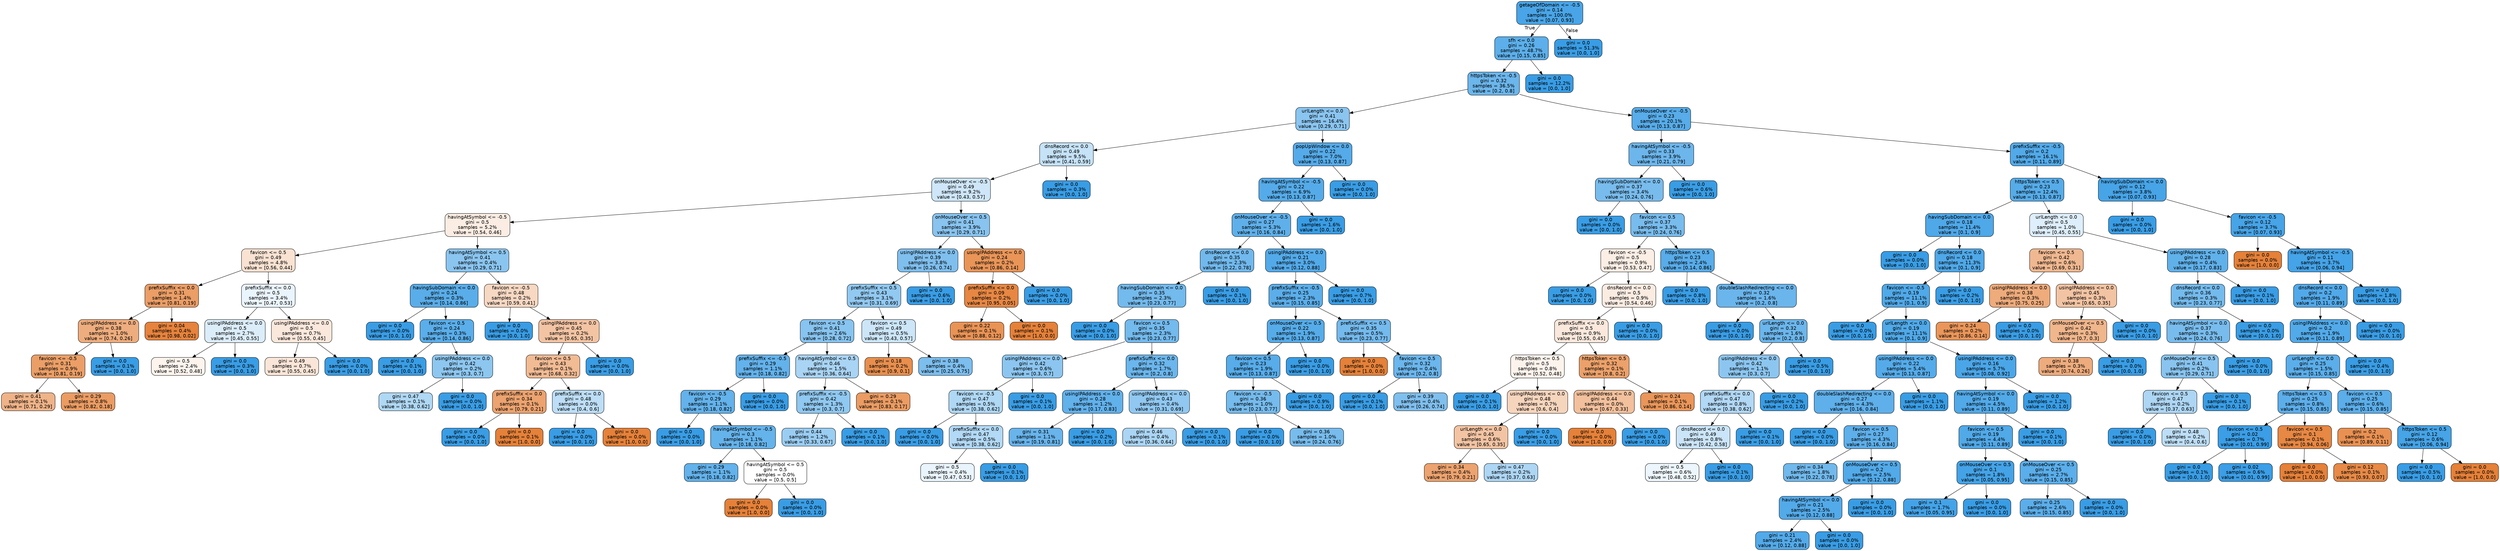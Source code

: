 digraph Tree {
node [shape=box, style="filled, rounded", color="black", fontname=helvetica] ;
edge [fontname=helvetica] ;
0 [label="getageOfDomain <= -0.5\ngini = 0.14\nsamples = 100.0%\nvalue = [0.07, 0.93]", fillcolor="#399de5ea"] ;
1 [label="sfh <= 0.0\ngini = 0.26\nsamples = 48.7%\nvalue = [0.15, 0.85]", fillcolor="#399de5d1"] ;
0 -> 1 [labeldistance=2.5, labelangle=45, headlabel="True"] ;
2 [label="httpsToken <= -0.5\ngini = 0.32\nsamples = 36.5%\nvalue = [0.2, 0.8]", fillcolor="#399de5be"] ;
1 -> 2 ;
3 [label="urlLength <= 0.0\ngini = 0.41\nsamples = 16.4%\nvalue = [0.29, 0.71]", fillcolor="#399de596"] ;
2 -> 3 ;
4 [label="dnsRecord <= 0.0\ngini = 0.49\nsamples = 9.5%\nvalue = [0.41, 0.59]", fillcolor="#399de54a"] ;
3 -> 4 ;
5 [label="onMouseOver <= -0.5\ngini = 0.49\nsamples = 9.2%\nvalue = [0.43, 0.57]", fillcolor="#399de53f"] ;
4 -> 5 ;
6 [label="havingAtSymbol <= -0.5\ngini = 0.5\nsamples = 5.2%\nvalue = [0.54, 0.46]", fillcolor="#e5813924"] ;
5 -> 6 ;
7 [label="favicon <= 0.5\ngini = 0.49\nsamples = 4.8%\nvalue = [0.56, 0.44]", fillcolor="#e581393a"] ;
6 -> 7 ;
8 [label="prefixSuffix <= 0.0\ngini = 0.31\nsamples = 1.4%\nvalue = [0.81, 0.19]", fillcolor="#e58139c4"] ;
7 -> 8 ;
9 [label="usingIPAddress <= 0.0\ngini = 0.38\nsamples = 1.0%\nvalue = [0.74, 0.26]", fillcolor="#e58139a6"] ;
8 -> 9 ;
10 [label="favicon <= -0.5\ngini = 0.31\nsamples = 0.9%\nvalue = [0.81, 0.19]", fillcolor="#e58139c3"] ;
9 -> 10 ;
11 [label="gini = 0.41\nsamples = 0.1%\nvalue = [0.71, 0.29]", fillcolor="#e5813999"] ;
10 -> 11 ;
12 [label="gini = 0.29\nsamples = 0.8%\nvalue = [0.82, 0.18]", fillcolor="#e58139c8"] ;
10 -> 12 ;
13 [label="gini = 0.0\nsamples = 0.1%\nvalue = [0.0, 1.0]", fillcolor="#399de5ff"] ;
9 -> 13 ;
14 [label="gini = 0.04\nsamples = 0.4%\nvalue = [0.98, 0.02]", fillcolor="#e58139fa"] ;
8 -> 14 ;
15 [label="prefixSuffix <= 0.0\ngini = 0.5\nsamples = 3.4%\nvalue = [0.47, 0.53]", fillcolor="#399de51b"] ;
7 -> 15 ;
16 [label="usingIPAddress <= 0.0\ngini = 0.5\nsamples = 2.7%\nvalue = [0.45, 0.55]", fillcolor="#399de52d"] ;
15 -> 16 ;
17 [label="gini = 0.5\nsamples = 2.4%\nvalue = [0.52, 0.48]", fillcolor="#e5813916"] ;
16 -> 17 ;
18 [label="gini = 0.0\nsamples = 0.3%\nvalue = [0.0, 1.0]", fillcolor="#399de5ff"] ;
16 -> 18 ;
19 [label="usingIPAddress <= 0.0\ngini = 0.5\nsamples = 0.7%\nvalue = [0.55, 0.45]", fillcolor="#e581392d"] ;
15 -> 19 ;
20 [label="gini = 0.49\nsamples = 0.7%\nvalue = [0.55, 0.45]", fillcolor="#e5813932"] ;
19 -> 20 ;
21 [label="gini = 0.0\nsamples = 0.0%\nvalue = [0.0, 1.0]", fillcolor="#399de5ff"] ;
19 -> 21 ;
22 [label="havingAtSymbol <= 0.5\ngini = 0.41\nsamples = 0.4%\nvalue = [0.29, 0.71]", fillcolor="#399de596"] ;
6 -> 22 ;
23 [label="havingSubDomain <= 0.0\ngini = 0.24\nsamples = 0.3%\nvalue = [0.14, 0.86]", fillcolor="#399de5d6"] ;
22 -> 23 ;
24 [label="gini = 0.0\nsamples = 0.0%\nvalue = [0.0, 1.0]", fillcolor="#399de5ff"] ;
23 -> 24 ;
25 [label="favicon <= 0.5\ngini = 0.24\nsamples = 0.3%\nvalue = [0.14, 0.86]", fillcolor="#399de5d4"] ;
23 -> 25 ;
26 [label="gini = 0.0\nsamples = 0.1%\nvalue = [0.0, 1.0]", fillcolor="#399de5ff"] ;
25 -> 26 ;
27 [label="usingIPAddress <= 0.0\ngini = 0.42\nsamples = 0.2%\nvalue = [0.3, 0.7]", fillcolor="#399de592"] ;
25 -> 27 ;
28 [label="gini = 0.47\nsamples = 0.1%\nvalue = [0.38, 0.62]", fillcolor="#399de566"] ;
27 -> 28 ;
29 [label="gini = 0.0\nsamples = 0.0%\nvalue = [0.0, 1.0]", fillcolor="#399de5ff"] ;
27 -> 29 ;
30 [label="favicon <= -0.5\ngini = 0.48\nsamples = 0.2%\nvalue = [0.59, 0.41]", fillcolor="#e581394e"] ;
22 -> 30 ;
31 [label="gini = 0.0\nsamples = 0.0%\nvalue = [0.0, 1.0]", fillcolor="#399de5ff"] ;
30 -> 31 ;
32 [label="usingIPAddress <= 0.0\ngini = 0.45\nsamples = 0.2%\nvalue = [0.65, 0.35]", fillcolor="#e5813976"] ;
30 -> 32 ;
33 [label="favicon <= 0.5\ngini = 0.43\nsamples = 0.1%\nvalue = [0.68, 0.32]", fillcolor="#e5813989"] ;
32 -> 33 ;
34 [label="prefixSuffix <= 0.0\ngini = 0.34\nsamples = 0.1%\nvalue = [0.79, 0.21]", fillcolor="#e58139b9"] ;
33 -> 34 ;
35 [label="gini = 0.0\nsamples = 0.0%\nvalue = [0.0, 1.0]", fillcolor="#399de5ff"] ;
34 -> 35 ;
36 [label="gini = 0.0\nsamples = 0.1%\nvalue = [1.0, 0.0]", fillcolor="#e58139ff"] ;
34 -> 36 ;
37 [label="prefixSuffix <= 0.0\ngini = 0.48\nsamples = 0.0%\nvalue = [0.4, 0.6]", fillcolor="#399de555"] ;
33 -> 37 ;
38 [label="gini = 0.0\nsamples = 0.0%\nvalue = [0.0, 1.0]", fillcolor="#399de5ff"] ;
37 -> 38 ;
39 [label="gini = 0.0\nsamples = 0.0%\nvalue = [1.0, 0.0]", fillcolor="#e58139ff"] ;
37 -> 39 ;
40 [label="gini = 0.0\nsamples = 0.0%\nvalue = [0.0, 1.0]", fillcolor="#399de5ff"] ;
32 -> 40 ;
41 [label="onMouseOver <= 0.5\ngini = 0.41\nsamples = 3.9%\nvalue = [0.29, 0.71]", fillcolor="#399de599"] ;
5 -> 41 ;
42 [label="usingIPAddress <= 0.0\ngini = 0.39\nsamples = 3.8%\nvalue = [0.26, 0.74]", fillcolor="#399de5a5"] ;
41 -> 42 ;
43 [label="prefixSuffix <= 0.5\ngini = 0.43\nsamples = 3.1%\nvalue = [0.31, 0.69]", fillcolor="#399de58d"] ;
42 -> 43 ;
44 [label="favicon <= 0.5\ngini = 0.41\nsamples = 2.6%\nvalue = [0.28, 0.72]", fillcolor="#399de59a"] ;
43 -> 44 ;
45 [label="prefixSuffix <= -0.5\ngini = 0.29\nsamples = 1.1%\nvalue = [0.18, 0.82]", fillcolor="#399de5c9"] ;
44 -> 45 ;
46 [label="favicon <= -0.5\ngini = 0.29\nsamples = 1.1%\nvalue = [0.18, 0.82]", fillcolor="#399de5c8"] ;
45 -> 46 ;
47 [label="gini = 0.0\nsamples = 0.0%\nvalue = [0.0, 1.0]", fillcolor="#399de5ff"] ;
46 -> 47 ;
48 [label="havingAtSymbol <= -0.5\ngini = 0.3\nsamples = 1.1%\nvalue = [0.18, 0.82]", fillcolor="#399de5c6"] ;
46 -> 48 ;
49 [label="gini = 0.29\nsamples = 1.1%\nvalue = [0.18, 0.82]", fillcolor="#399de5c8"] ;
48 -> 49 ;
50 [label="havingAtSymbol <= 0.5\ngini = 0.5\nsamples = 0.0%\nvalue = [0.5, 0.5]", fillcolor="#e5813900"] ;
48 -> 50 ;
51 [label="gini = 0.0\nsamples = 0.0%\nvalue = [1.0, 0.0]", fillcolor="#e58139ff"] ;
50 -> 51 ;
52 [label="gini = 0.0\nsamples = 0.0%\nvalue = [0.0, 1.0]", fillcolor="#399de5ff"] ;
50 -> 52 ;
53 [label="gini = 0.0\nsamples = 0.0%\nvalue = [0.0, 1.0]", fillcolor="#399de5ff"] ;
45 -> 53 ;
54 [label="havingAtSymbol <= 0.5\ngini = 0.46\nsamples = 1.5%\nvalue = [0.36, 0.64]", fillcolor="#399de56e"] ;
44 -> 54 ;
55 [label="prefixSuffix <= -0.5\ngini = 0.42\nsamples = 1.3%\nvalue = [0.3, 0.7]", fillcolor="#399de590"] ;
54 -> 55 ;
56 [label="gini = 0.44\nsamples = 1.2%\nvalue = [0.33, 0.67]", fillcolor="#399de581"] ;
55 -> 56 ;
57 [label="gini = 0.0\nsamples = 0.1%\nvalue = [0.0, 1.0]", fillcolor="#399de5ff"] ;
55 -> 57 ;
58 [label="gini = 0.29\nsamples = 0.1%\nvalue = [0.83, 0.17]", fillcolor="#e58139c9"] ;
54 -> 58 ;
59 [label="favicon <= 0.5\ngini = 0.49\nsamples = 0.5%\nvalue = [0.43, 0.57]", fillcolor="#399de541"] ;
43 -> 59 ;
60 [label="gini = 0.18\nsamples = 0.2%\nvalue = [0.9, 0.1]", fillcolor="#e58139e3"] ;
59 -> 60 ;
61 [label="gini = 0.38\nsamples = 0.4%\nvalue = [0.25, 0.75]", fillcolor="#399de5a8"] ;
59 -> 61 ;
62 [label="gini = 0.0\nsamples = 0.6%\nvalue = [0.0, 1.0]", fillcolor="#399de5ff"] ;
42 -> 62 ;
63 [label="usingIPAddress <= 0.0\ngini = 0.24\nsamples = 0.2%\nvalue = [0.86, 0.14]", fillcolor="#e58139d7"] ;
41 -> 63 ;
64 [label="prefixSuffix <= 0.0\ngini = 0.09\nsamples = 0.2%\nvalue = [0.95, 0.05]", fillcolor="#e58139f2"] ;
63 -> 64 ;
65 [label="gini = 0.22\nsamples = 0.1%\nvalue = [0.88, 0.12]", fillcolor="#e58139db"] ;
64 -> 65 ;
66 [label="gini = 0.0\nsamples = 0.1%\nvalue = [1.0, 0.0]", fillcolor="#e58139ff"] ;
64 -> 66 ;
67 [label="gini = 0.0\nsamples = 0.0%\nvalue = [0.0, 1.0]", fillcolor="#399de5ff"] ;
63 -> 67 ;
68 [label="gini = 0.0\nsamples = 0.3%\nvalue = [0.0, 1.0]", fillcolor="#399de5ff"] ;
4 -> 68 ;
69 [label="popUpWindow <= 0.0\ngini = 0.22\nsamples = 7.0%\nvalue = [0.13, 0.87]", fillcolor="#399de5da"] ;
3 -> 69 ;
70 [label="havingAtSymbol <= -0.5\ngini = 0.22\nsamples = 6.9%\nvalue = [0.13, 0.87]", fillcolor="#399de5da"] ;
69 -> 70 ;
71 [label="onMouseOver <= -0.5\ngini = 0.27\nsamples = 5.3%\nvalue = [0.16, 0.84]", fillcolor="#399de5ce"] ;
70 -> 71 ;
72 [label="dnsRecord <= 0.0\ngini = 0.35\nsamples = 2.3%\nvalue = [0.22, 0.78]", fillcolor="#399de5b6"] ;
71 -> 72 ;
73 [label="havingSubDomain <= 0.0\ngini = 0.35\nsamples = 2.3%\nvalue = [0.23, 0.77]", fillcolor="#399de5b4"] ;
72 -> 73 ;
74 [label="gini = 0.0\nsamples = 0.0%\nvalue = [0.0, 1.0]", fillcolor="#399de5ff"] ;
73 -> 74 ;
75 [label="favicon <= 0.5\ngini = 0.35\nsamples = 2.3%\nvalue = [0.23, 0.77]", fillcolor="#399de5b4"] ;
73 -> 75 ;
76 [label="usingIPAddress <= 0.0\ngini = 0.42\nsamples = 0.6%\nvalue = [0.3, 0.7]", fillcolor="#399de594"] ;
75 -> 76 ;
77 [label="favicon <= -0.5\ngini = 0.47\nsamples = 0.5%\nvalue = [0.38, 0.62]", fillcolor="#399de566"] ;
76 -> 77 ;
78 [label="gini = 0.0\nsamples = 0.0%\nvalue = [0.0, 1.0]", fillcolor="#399de5ff"] ;
77 -> 78 ;
79 [label="prefixSuffix <= 0.0\ngini = 0.47\nsamples = 0.5%\nvalue = [0.38, 0.62]", fillcolor="#399de562"] ;
77 -> 79 ;
80 [label="gini = 0.5\nsamples = 0.4%\nvalue = [0.47, 0.53]", fillcolor="#399de51c"] ;
79 -> 80 ;
81 [label="gini = 0.0\nsamples = 0.1%\nvalue = [0.0, 1.0]", fillcolor="#399de5ff"] ;
79 -> 81 ;
82 [label="gini = 0.0\nsamples = 0.1%\nvalue = [0.0, 1.0]", fillcolor="#399de5ff"] ;
76 -> 82 ;
83 [label="prefixSuffix <= 0.0\ngini = 0.32\nsamples = 1.7%\nvalue = [0.2, 0.8]", fillcolor="#399de5be"] ;
75 -> 83 ;
84 [label="usingIPAddress <= 0.0\ngini = 0.28\nsamples = 1.2%\nvalue = [0.17, 0.83]", fillcolor="#399de5cb"] ;
83 -> 84 ;
85 [label="gini = 0.31\nsamples = 1.1%\nvalue = [0.19, 0.81]", fillcolor="#399de5c2"] ;
84 -> 85 ;
86 [label="gini = 0.0\nsamples = 0.2%\nvalue = [0.0, 1.0]", fillcolor="#399de5ff"] ;
84 -> 86 ;
87 [label="usingIPAddress <= 0.0\ngini = 0.43\nsamples = 0.4%\nvalue = [0.31, 0.69]", fillcolor="#399de58e"] ;
83 -> 87 ;
88 [label="gini = 0.46\nsamples = 0.4%\nvalue = [0.36, 0.64]", fillcolor="#399de56d"] ;
87 -> 88 ;
89 [label="gini = 0.0\nsamples = 0.1%\nvalue = [0.0, 1.0]", fillcolor="#399de5ff"] ;
87 -> 89 ;
90 [label="gini = 0.0\nsamples = 0.1%\nvalue = [0.0, 1.0]", fillcolor="#399de5ff"] ;
72 -> 90 ;
91 [label="usingIPAddress <= 0.0\ngini = 0.21\nsamples = 3.0%\nvalue = [0.12, 0.88]", fillcolor="#399de5dd"] ;
71 -> 91 ;
92 [label="prefixSuffix <= -0.5\ngini = 0.25\nsamples = 2.3%\nvalue = [0.15, 0.85]", fillcolor="#399de5d3"] ;
91 -> 92 ;
93 [label="onMouseOver <= 0.5\ngini = 0.22\nsamples = 1.9%\nvalue = [0.13, 0.87]", fillcolor="#399de5d9"] ;
92 -> 93 ;
94 [label="favicon <= 0.5\ngini = 0.23\nsamples = 1.9%\nvalue = [0.13, 0.87]", fillcolor="#399de5d8"] ;
93 -> 94 ;
95 [label="favicon <= -0.5\ngini = 0.36\nsamples = 1.0%\nvalue = [0.23, 0.77]", fillcolor="#399de5b1"] ;
94 -> 95 ;
96 [label="gini = 0.0\nsamples = 0.0%\nvalue = [0.0, 1.0]", fillcolor="#399de5ff"] ;
95 -> 96 ;
97 [label="gini = 0.36\nsamples = 1.0%\nvalue = [0.24, 0.76]", fillcolor="#399de5af"] ;
95 -> 97 ;
98 [label="gini = 0.0\nsamples = 0.9%\nvalue = [0.0, 1.0]", fillcolor="#399de5ff"] ;
94 -> 98 ;
99 [label="gini = 0.0\nsamples = 0.0%\nvalue = [0.0, 1.0]", fillcolor="#399de5ff"] ;
93 -> 99 ;
100 [label="prefixSuffix <= 0.5\ngini = 0.35\nsamples = 0.5%\nvalue = [0.23, 0.77]", fillcolor="#399de5b3"] ;
92 -> 100 ;
101 [label="gini = 0.0\nsamples = 0.0%\nvalue = [1.0, 0.0]", fillcolor="#e58139ff"] ;
100 -> 101 ;
102 [label="favicon <= 0.5\ngini = 0.32\nsamples = 0.4%\nvalue = [0.2, 0.8]", fillcolor="#399de5be"] ;
100 -> 102 ;
103 [label="gini = 0.0\nsamples = 0.1%\nvalue = [0.0, 1.0]", fillcolor="#399de5ff"] ;
102 -> 103 ;
104 [label="gini = 0.39\nsamples = 0.4%\nvalue = [0.26, 0.74]", fillcolor="#399de5a5"] ;
102 -> 104 ;
105 [label="gini = 0.0\nsamples = 0.7%\nvalue = [0.0, 1.0]", fillcolor="#399de5ff"] ;
91 -> 105 ;
106 [label="gini = 0.0\nsamples = 1.6%\nvalue = [0.0, 1.0]", fillcolor="#399de5ff"] ;
70 -> 106 ;
107 [label="gini = 0.0\nsamples = 0.0%\nvalue = [0.0, 1.0]", fillcolor="#399de5ff"] ;
69 -> 107 ;
108 [label="onMouseOver <= -0.5\ngini = 0.23\nsamples = 20.1%\nvalue = [0.13, 0.87]", fillcolor="#399de5d8"] ;
2 -> 108 ;
109 [label="havingAtSymbol <= -0.5\ngini = 0.33\nsamples = 3.9%\nvalue = [0.21, 0.79]", fillcolor="#399de5bd"] ;
108 -> 109 ;
110 [label="havingSubDomain <= 0.0\ngini = 0.37\nsamples = 3.4%\nvalue = [0.24, 0.76]", fillcolor="#399de5ae"] ;
109 -> 110 ;
111 [label="gini = 0.0\nsamples = 0.0%\nvalue = [0.0, 1.0]", fillcolor="#399de5ff"] ;
110 -> 111 ;
112 [label="favicon <= 0.5\ngini = 0.37\nsamples = 3.3%\nvalue = [0.24, 0.76]", fillcolor="#399de5ad"] ;
110 -> 112 ;
113 [label="favicon <= -0.5\ngini = 0.5\nsamples = 0.9%\nvalue = [0.53, 0.47]", fillcolor="#e5813921"] ;
112 -> 113 ;
114 [label="gini = 0.0\nsamples = 0.0%\nvalue = [0.0, 1.0]", fillcolor="#399de5ff"] ;
113 -> 114 ;
115 [label="dnsRecord <= 0.0\ngini = 0.5\nsamples = 0.9%\nvalue = [0.54, 0.46]", fillcolor="#e5813925"] ;
113 -> 115 ;
116 [label="prefixSuffix <= 0.0\ngini = 0.5\nsamples = 0.9%\nvalue = [0.55, 0.45]", fillcolor="#e581392d"] ;
115 -> 116 ;
117 [label="httpsToken <= 0.5\ngini = 0.5\nsamples = 0.8%\nvalue = [0.52, 0.48]", fillcolor="#e5813918"] ;
116 -> 117 ;
118 [label="gini = 0.0\nsamples = 0.1%\nvalue = [0.0, 1.0]", fillcolor="#399de5ff"] ;
117 -> 118 ;
119 [label="usingIPAddress <= 0.0\ngini = 0.48\nsamples = 0.7%\nvalue = [0.6, 0.4]", fillcolor="#e5813955"] ;
117 -> 119 ;
120 [label="urlLength <= 0.0\ngini = 0.45\nsamples = 0.6%\nvalue = [0.65, 0.35]", fillcolor="#e5813976"] ;
119 -> 120 ;
121 [label="gini = 0.34\nsamples = 0.4%\nvalue = [0.79, 0.21]", fillcolor="#e58139b9"] ;
120 -> 121 ;
122 [label="gini = 0.47\nsamples = 0.2%\nvalue = [0.37, 0.63]", fillcolor="#399de569"] ;
120 -> 122 ;
123 [label="gini = 0.0\nsamples = 0.0%\nvalue = [0.0, 1.0]", fillcolor="#399de5ff"] ;
119 -> 123 ;
124 [label="httpsToken <= 0.5\ngini = 0.32\nsamples = 0.1%\nvalue = [0.8, 0.2]", fillcolor="#e58139bf"] ;
116 -> 124 ;
125 [label="usingIPAddress <= 0.0\ngini = 0.44\nsamples = 0.0%\nvalue = [0.67, 0.33]", fillcolor="#e581397f"] ;
124 -> 125 ;
126 [label="gini = 0.0\nsamples = 0.0%\nvalue = [1.0, 0.0]", fillcolor="#e58139ff"] ;
125 -> 126 ;
127 [label="gini = 0.0\nsamples = 0.0%\nvalue = [0.0, 1.0]", fillcolor="#399de5ff"] ;
125 -> 127 ;
128 [label="gini = 0.24\nsamples = 0.1%\nvalue = [0.86, 0.14]", fillcolor="#e58139d4"] ;
124 -> 128 ;
129 [label="gini = 0.0\nsamples = 0.0%\nvalue = [0.0, 1.0]", fillcolor="#399de5ff"] ;
115 -> 129 ;
130 [label="httpsToken <= 0.5\ngini = 0.23\nsamples = 2.4%\nvalue = [0.14, 0.86]", fillcolor="#399de5d7"] ;
112 -> 130 ;
131 [label="gini = 0.0\nsamples = 0.8%\nvalue = [0.0, 1.0]", fillcolor="#399de5ff"] ;
130 -> 131 ;
132 [label="doubleSlashRedirecting <= 0.0\ngini = 0.32\nsamples = 1.6%\nvalue = [0.2, 0.8]", fillcolor="#399de5c0"] ;
130 -> 132 ;
133 [label="gini = 0.0\nsamples = 0.0%\nvalue = [0.0, 1.0]", fillcolor="#399de5ff"] ;
132 -> 133 ;
134 [label="urlLength <= 0.0\ngini = 0.32\nsamples = 1.6%\nvalue = [0.2, 0.8]", fillcolor="#399de5be"] ;
132 -> 134 ;
135 [label="usingIPAddress <= 0.0\ngini = 0.42\nsamples = 1.1%\nvalue = [0.3, 0.7]", fillcolor="#399de593"] ;
134 -> 135 ;
136 [label="prefixSuffix <= 0.0\ngini = 0.47\nsamples = 0.8%\nvalue = [0.38, 0.62]", fillcolor="#399de564"] ;
135 -> 136 ;
137 [label="dnsRecord <= 0.0\ngini = 0.49\nsamples = 0.8%\nvalue = [0.42, 0.58]", fillcolor="#399de543"] ;
136 -> 137 ;
138 [label="gini = 0.5\nsamples = 0.6%\nvalue = [0.48, 0.52]", fillcolor="#399de516"] ;
137 -> 138 ;
139 [label="gini = 0.0\nsamples = 0.1%\nvalue = [0.0, 1.0]", fillcolor="#399de5ff"] ;
137 -> 139 ;
140 [label="gini = 0.0\nsamples = 0.1%\nvalue = [0.0, 1.0]", fillcolor="#399de5ff"] ;
136 -> 140 ;
141 [label="gini = 0.0\nsamples = 0.2%\nvalue = [0.0, 1.0]", fillcolor="#399de5ff"] ;
135 -> 141 ;
142 [label="gini = 0.0\nsamples = 0.5%\nvalue = [0.0, 1.0]", fillcolor="#399de5ff"] ;
134 -> 142 ;
143 [label="gini = 0.0\nsamples = 0.6%\nvalue = [0.0, 1.0]", fillcolor="#399de5ff"] ;
109 -> 143 ;
144 [label="prefixSuffix <= -0.5\ngini = 0.2\nsamples = 16.1%\nvalue = [0.11, 0.89]", fillcolor="#399de5de"] ;
108 -> 144 ;
145 [label="httpsToken <= 0.5\ngini = 0.23\nsamples = 12.4%\nvalue = [0.13, 0.87]", fillcolor="#399de5d9"] ;
144 -> 145 ;
146 [label="havingSubDomain <= 0.0\ngini = 0.18\nsamples = 11.4%\nvalue = [0.1, 0.9]", fillcolor="#399de5e2"] ;
145 -> 146 ;
147 [label="gini = 0.0\nsamples = 0.0%\nvalue = [0.0, 1.0]", fillcolor="#399de5ff"] ;
146 -> 147 ;
148 [label="dnsRecord <= 0.0\ngini = 0.18\nsamples = 11.3%\nvalue = [0.1, 0.9]", fillcolor="#399de5e2"] ;
146 -> 148 ;
149 [label="favicon <= -0.5\ngini = 0.19\nsamples = 11.1%\nvalue = [0.1, 0.9]", fillcolor="#399de5e1"] ;
148 -> 149 ;
150 [label="gini = 0.0\nsamples = 0.0%\nvalue = [0.0, 1.0]", fillcolor="#399de5ff"] ;
149 -> 150 ;
151 [label="urlLength <= 0.0\ngini = 0.19\nsamples = 11.1%\nvalue = [0.1, 0.9]", fillcolor="#399de5e1"] ;
149 -> 151 ;
152 [label="usingIPAddress <= 0.0\ngini = 0.22\nsamples = 5.4%\nvalue = [0.13, 0.87]", fillcolor="#399de5da"] ;
151 -> 152 ;
153 [label="doubleSlashRedirecting <= 0.0\ngini = 0.27\nsamples = 4.3%\nvalue = [0.16, 0.84]", fillcolor="#399de5cf"] ;
152 -> 153 ;
154 [label="gini = 0.0\nsamples = 0.0%\nvalue = [0.0, 1.0]", fillcolor="#399de5ff"] ;
153 -> 154 ;
155 [label="favicon <= 0.5\ngini = 0.27\nsamples = 4.3%\nvalue = [0.16, 0.84]", fillcolor="#399de5cf"] ;
153 -> 155 ;
156 [label="gini = 0.34\nsamples = 1.8%\nvalue = [0.22, 0.78]", fillcolor="#399de5b7"] ;
155 -> 156 ;
157 [label="onMouseOver <= 0.5\ngini = 0.2\nsamples = 2.5%\nvalue = [0.12, 0.88]", fillcolor="#399de5de"] ;
155 -> 157 ;
158 [label="havingAtSymbol <= 0.0\ngini = 0.21\nsamples = 2.5%\nvalue = [0.12, 0.88]", fillcolor="#399de5dd"] ;
157 -> 158 ;
159 [label="gini = 0.21\nsamples = 2.4%\nvalue = [0.12, 0.88]", fillcolor="#399de5dd"] ;
158 -> 159 ;
160 [label="gini = 0.0\nsamples = 0.0%\nvalue = [0.0, 1.0]", fillcolor="#399de5ff"] ;
158 -> 160 ;
161 [label="gini = 0.0\nsamples = 0.0%\nvalue = [0.0, 1.0]", fillcolor="#399de5ff"] ;
157 -> 161 ;
162 [label="gini = 0.0\nsamples = 1.1%\nvalue = [0.0, 1.0]", fillcolor="#399de5ff"] ;
152 -> 162 ;
163 [label="usingIPAddress <= 0.0\ngini = 0.16\nsamples = 5.7%\nvalue = [0.08, 0.92]", fillcolor="#399de5e7"] ;
151 -> 163 ;
164 [label="havingAtSymbol <= 0.0\ngini = 0.19\nsamples = 4.5%\nvalue = [0.11, 0.89]", fillcolor="#399de5e0"] ;
163 -> 164 ;
165 [label="favicon <= 0.5\ngini = 0.19\nsamples = 4.4%\nvalue = [0.11, 0.89]", fillcolor="#399de5e0"] ;
164 -> 165 ;
166 [label="onMouseOver <= 0.5\ngini = 0.1\nsamples = 1.8%\nvalue = [0.05, 0.95]", fillcolor="#399de5f0"] ;
165 -> 166 ;
167 [label="gini = 0.1\nsamples = 1.7%\nvalue = [0.05, 0.95]", fillcolor="#399de5f0"] ;
166 -> 167 ;
168 [label="gini = 0.0\nsamples = 0.0%\nvalue = [0.0, 1.0]", fillcolor="#399de5ff"] ;
166 -> 168 ;
169 [label="onMouseOver <= 0.5\ngini = 0.25\nsamples = 2.7%\nvalue = [0.15, 0.85]", fillcolor="#399de5d4"] ;
165 -> 169 ;
170 [label="gini = 0.25\nsamples = 2.6%\nvalue = [0.15, 0.85]", fillcolor="#399de5d3"] ;
169 -> 170 ;
171 [label="gini = 0.0\nsamples = 0.0%\nvalue = [0.0, 1.0]", fillcolor="#399de5ff"] ;
169 -> 171 ;
172 [label="gini = 0.0\nsamples = 0.1%\nvalue = [0.0, 1.0]", fillcolor="#399de5ff"] ;
164 -> 172 ;
173 [label="gini = 0.0\nsamples = 1.2%\nvalue = [0.0, 1.0]", fillcolor="#399de5ff"] ;
163 -> 173 ;
174 [label="gini = 0.0\nsamples = 0.2%\nvalue = [0.0, 1.0]", fillcolor="#399de5ff"] ;
148 -> 174 ;
175 [label="urlLength <= 0.0\ngini = 0.5\nsamples = 1.0%\nvalue = [0.45, 0.55]", fillcolor="#399de52a"] ;
145 -> 175 ;
176 [label="favicon <= 0.5\ngini = 0.42\nsamples = 0.6%\nvalue = [0.69, 0.31]", fillcolor="#e581398f"] ;
175 -> 176 ;
177 [label="usingIPAddress <= 0.0\ngini = 0.38\nsamples = 0.3%\nvalue = [0.75, 0.25]", fillcolor="#e58139aa"] ;
176 -> 177 ;
178 [label="gini = 0.24\nsamples = 0.2%\nvalue = [0.86, 0.14]", fillcolor="#e58139d4"] ;
177 -> 178 ;
179 [label="gini = 0.0\nsamples = 0.0%\nvalue = [0.0, 1.0]", fillcolor="#399de5ff"] ;
177 -> 179 ;
180 [label="usingIPAddress <= 0.0\ngini = 0.45\nsamples = 0.3%\nvalue = [0.65, 0.35]", fillcolor="#e5813976"] ;
176 -> 180 ;
181 [label="onMouseOver <= 0.5\ngini = 0.42\nsamples = 0.3%\nvalue = [0.7, 0.3]", fillcolor="#e5813993"] ;
180 -> 181 ;
182 [label="gini = 0.38\nsamples = 0.3%\nvalue = [0.74, 0.26]", fillcolor="#e58139a7"] ;
181 -> 182 ;
183 [label="gini = 0.0\nsamples = 0.0%\nvalue = [0.0, 1.0]", fillcolor="#399de5ff"] ;
181 -> 183 ;
184 [label="gini = 0.0\nsamples = 0.0%\nvalue = [0.0, 1.0]", fillcolor="#399de5ff"] ;
180 -> 184 ;
185 [label="usingIPAddress <= 0.0\ngini = 0.28\nsamples = 0.4%\nvalue = [0.17, 0.83]", fillcolor="#399de5cc"] ;
175 -> 185 ;
186 [label="dnsRecord <= 0.0\ngini = 0.36\nsamples = 0.3%\nvalue = [0.23, 0.77]", fillcolor="#399de5b2"] ;
185 -> 186 ;
187 [label="havingAtSymbol <= 0.0\ngini = 0.37\nsamples = 0.3%\nvalue = [0.24, 0.76]", fillcolor="#399de5ad"] ;
186 -> 187 ;
188 [label="onMouseOver <= 0.5\ngini = 0.41\nsamples = 0.2%\nvalue = [0.29, 0.71]", fillcolor="#399de599"] ;
187 -> 188 ;
189 [label="favicon <= 0.5\ngini = 0.47\nsamples = 0.2%\nvalue = [0.37, 0.63]", fillcolor="#399de569"] ;
188 -> 189 ;
190 [label="gini = 0.0\nsamples = 0.0%\nvalue = [0.0, 1.0]", fillcolor="#399de5ff"] ;
189 -> 190 ;
191 [label="gini = 0.48\nsamples = 0.2%\nvalue = [0.4, 0.6]", fillcolor="#399de555"] ;
189 -> 191 ;
192 [label="gini = 0.0\nsamples = 0.1%\nvalue = [0.0, 1.0]", fillcolor="#399de5ff"] ;
188 -> 192 ;
193 [label="gini = 0.0\nsamples = 0.0%\nvalue = [0.0, 1.0]", fillcolor="#399de5ff"] ;
187 -> 193 ;
194 [label="gini = 0.0\nsamples = 0.0%\nvalue = [0.0, 1.0]", fillcolor="#399de5ff"] ;
186 -> 194 ;
195 [label="gini = 0.0\nsamples = 0.1%\nvalue = [0.0, 1.0]", fillcolor="#399de5ff"] ;
185 -> 195 ;
196 [label="havingSubDomain <= 0.0\ngini = 0.12\nsamples = 3.8%\nvalue = [0.07, 0.93]", fillcolor="#399de5ed"] ;
144 -> 196 ;
197 [label="gini = 0.0\nsamples = 0.0%\nvalue = [0.0, 1.0]", fillcolor="#399de5ff"] ;
196 -> 197 ;
198 [label="favicon <= -0.5\ngini = 0.12\nsamples = 3.7%\nvalue = [0.07, 0.93]", fillcolor="#399de5ed"] ;
196 -> 198 ;
199 [label="gini = 0.0\nsamples = 0.0%\nvalue = [1.0, 0.0]", fillcolor="#e58139ff"] ;
198 -> 199 ;
200 [label="havingAtSymbol <= -0.5\ngini = 0.11\nsamples = 3.7%\nvalue = [0.06, 0.94]", fillcolor="#399de5ef"] ;
198 -> 200 ;
201 [label="dnsRecord <= 0.0\ngini = 0.2\nsamples = 1.9%\nvalue = [0.11, 0.89]", fillcolor="#399de5df"] ;
200 -> 201 ;
202 [label="usingIPAddress <= 0.0\ngini = 0.2\nsamples = 1.9%\nvalue = [0.11, 0.89]", fillcolor="#399de5de"] ;
201 -> 202 ;
203 [label="urlLength <= 0.0\ngini = 0.25\nsamples = 1.5%\nvalue = [0.15, 0.85]", fillcolor="#399de5d3"] ;
202 -> 203 ;
204 [label="httpsToken <= 0.5\ngini = 0.25\nsamples = 0.8%\nvalue = [0.15, 0.85]", fillcolor="#399de5d2"] ;
203 -> 204 ;
205 [label="favicon <= 0.5\ngini = 0.02\nsamples = 0.7%\nvalue = [0.01, 0.99]", fillcolor="#399de5fc"] ;
204 -> 205 ;
206 [label="gini = 0.0\nsamples = 0.1%\nvalue = [0.0, 1.0]", fillcolor="#399de5ff"] ;
205 -> 206 ;
207 [label="gini = 0.02\nsamples = 0.6%\nvalue = [0.01, 0.99]", fillcolor="#399de5fc"] ;
205 -> 207 ;
208 [label="favicon <= 0.5\ngini = 0.1\nsamples = 0.1%\nvalue = [0.94, 0.06]", fillcolor="#e58139f0"] ;
204 -> 208 ;
209 [label="gini = 0.0\nsamples = 0.0%\nvalue = [1.0, 0.0]", fillcolor="#e58139ff"] ;
208 -> 209 ;
210 [label="gini = 0.12\nsamples = 0.1%\nvalue = [0.93, 0.07]", fillcolor="#e58139ed"] ;
208 -> 210 ;
211 [label="favicon <= 0.5\ngini = 0.25\nsamples = 0.6%\nvalue = [0.15, 0.85]", fillcolor="#399de5d3"] ;
203 -> 211 ;
212 [label="gini = 0.2\nsamples = 0.1%\nvalue = [0.89, 0.11]", fillcolor="#e58139df"] ;
211 -> 212 ;
213 [label="httpsToken <= 0.5\ngini = 0.12\nsamples = 0.6%\nvalue = [0.06, 0.94]", fillcolor="#399de5ee"] ;
211 -> 213 ;
214 [label="gini = 0.0\nsamples = 0.5%\nvalue = [0.0, 1.0]", fillcolor="#399de5ff"] ;
213 -> 214 ;
215 [label="gini = 0.0\nsamples = 0.0%\nvalue = [1.0, 0.0]", fillcolor="#e58139ff"] ;
213 -> 215 ;
216 [label="gini = 0.0\nsamples = 0.4%\nvalue = [0.0, 1.0]", fillcolor="#399de5ff"] ;
202 -> 216 ;
217 [label="gini = 0.0\nsamples = 0.0%\nvalue = [0.0, 1.0]", fillcolor="#399de5ff"] ;
201 -> 217 ;
218 [label="gini = 0.0\nsamples = 1.8%\nvalue = [0.0, 1.0]", fillcolor="#399de5ff"] ;
200 -> 218 ;
219 [label="gini = 0.0\nsamples = 12.2%\nvalue = [0.0, 1.0]", fillcolor="#399de5ff"] ;
1 -> 219 ;
220 [label="gini = 0.0\nsamples = 51.3%\nvalue = [0.0, 1.0]", fillcolor="#399de5ff"] ;
0 -> 220 [labeldistance=2.5, labelangle=-45, headlabel="False"] ;
}